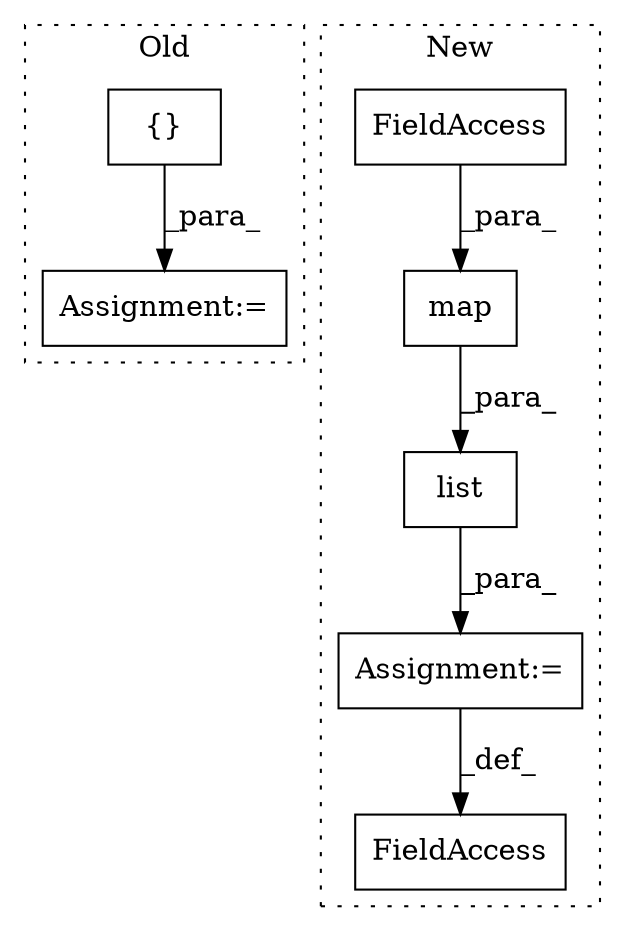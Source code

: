 digraph G {
subgraph cluster0 {
1 [label="{}" a="4" s="2783,2794" l="1,1" shape="box"];
4 [label="Assignment:=" a="7" s="2715" l="134" shape="box"];
label = "Old";
style="dotted";
}
subgraph cluster1 {
2 [label="map" a="32" s="2483,2523" l="4,1" shape="box"];
3 [label="Assignment:=" a="7" s="2477" l="1" shape="box"];
5 [label="list" a="32" s="2478,2524" l="5,1" shape="box"];
6 [label="FieldAccess" a="22" s="2474" l="3" shape="box"];
7 [label="FieldAccess" a="22" s="2518" l="5" shape="box"];
label = "New";
style="dotted";
}
1 -> 4 [label="_para_"];
2 -> 5 [label="_para_"];
3 -> 6 [label="_def_"];
5 -> 3 [label="_para_"];
7 -> 2 [label="_para_"];
}